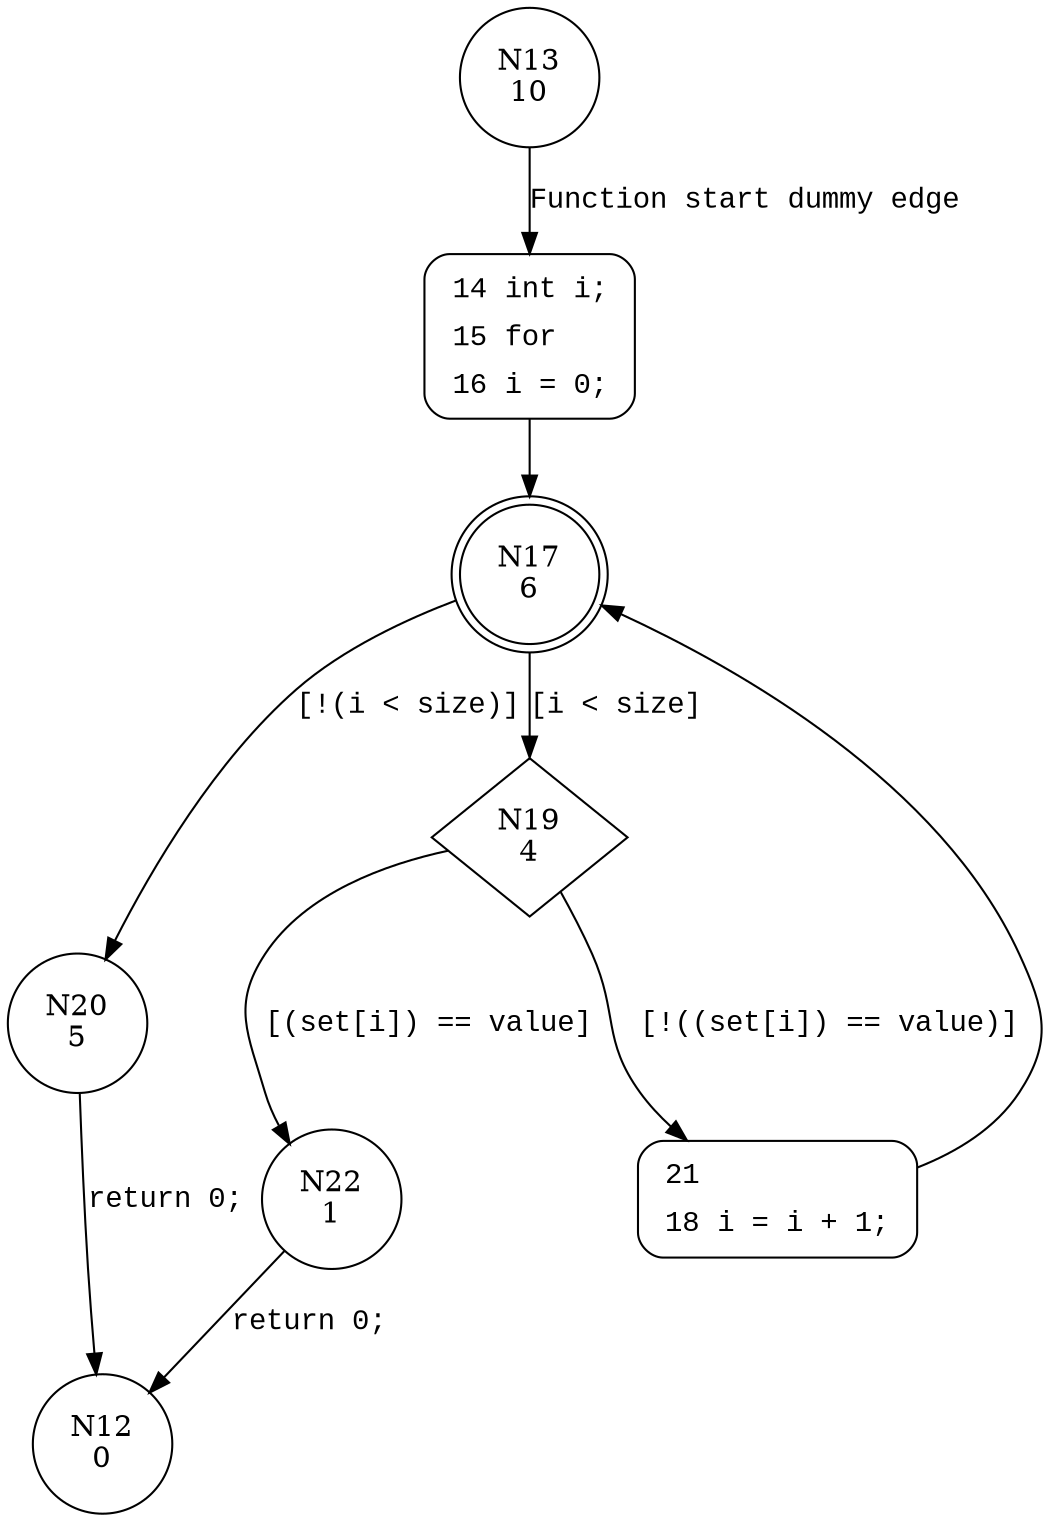 digraph elem_exists {
13 [shape="circle" label="N13\n10"]
14 [shape="circle" label="N14\n9"]
17 [shape="doublecircle" label="N17\n6"]
19 [shape="diamond" label="N19\n4"]
20 [shape="circle" label="N20\n5"]
22 [shape="circle" label="N22\n1"]
21 [shape="circle" label="N21\n3"]
12 [shape="circle" label="N12\n0"]
14 [style="filled,bold" penwidth="1" fillcolor="white" fontname="Courier New" shape="Mrecord" label=<<table border="0" cellborder="0" cellpadding="3" bgcolor="white"><tr><td align="right">14</td><td align="left">int i;</td></tr><tr><td align="right">15</td><td align="left">for</td></tr><tr><td align="right">16</td><td align="left">i = 0;</td></tr></table>>]
14 -> 17[label=""]
21 [style="filled,bold" penwidth="1" fillcolor="white" fontname="Courier New" shape="Mrecord" label=<<table border="0" cellborder="0" cellpadding="3" bgcolor="white"><tr><td align="right">21</td><td align="left"></td></tr><tr><td align="right">18</td><td align="left">i = i + 1;</td></tr></table>>]
21 -> 17[label=""]
13 -> 14 [label="Function start dummy edge" fontname="Courier New"]
17 -> 19 [label="[i < size]" fontname="Courier New"]
17 -> 20 [label="[!(i < size)]" fontname="Courier New"]
19 -> 22 [label="[(set[i]) == value]" fontname="Courier New"]
19 -> 21 [label="[!((set[i]) == value)]" fontname="Courier New"]
22 -> 12 [label="return 0;" fontname="Courier New"]
20 -> 12 [label="return 0;" fontname="Courier New"]
}
